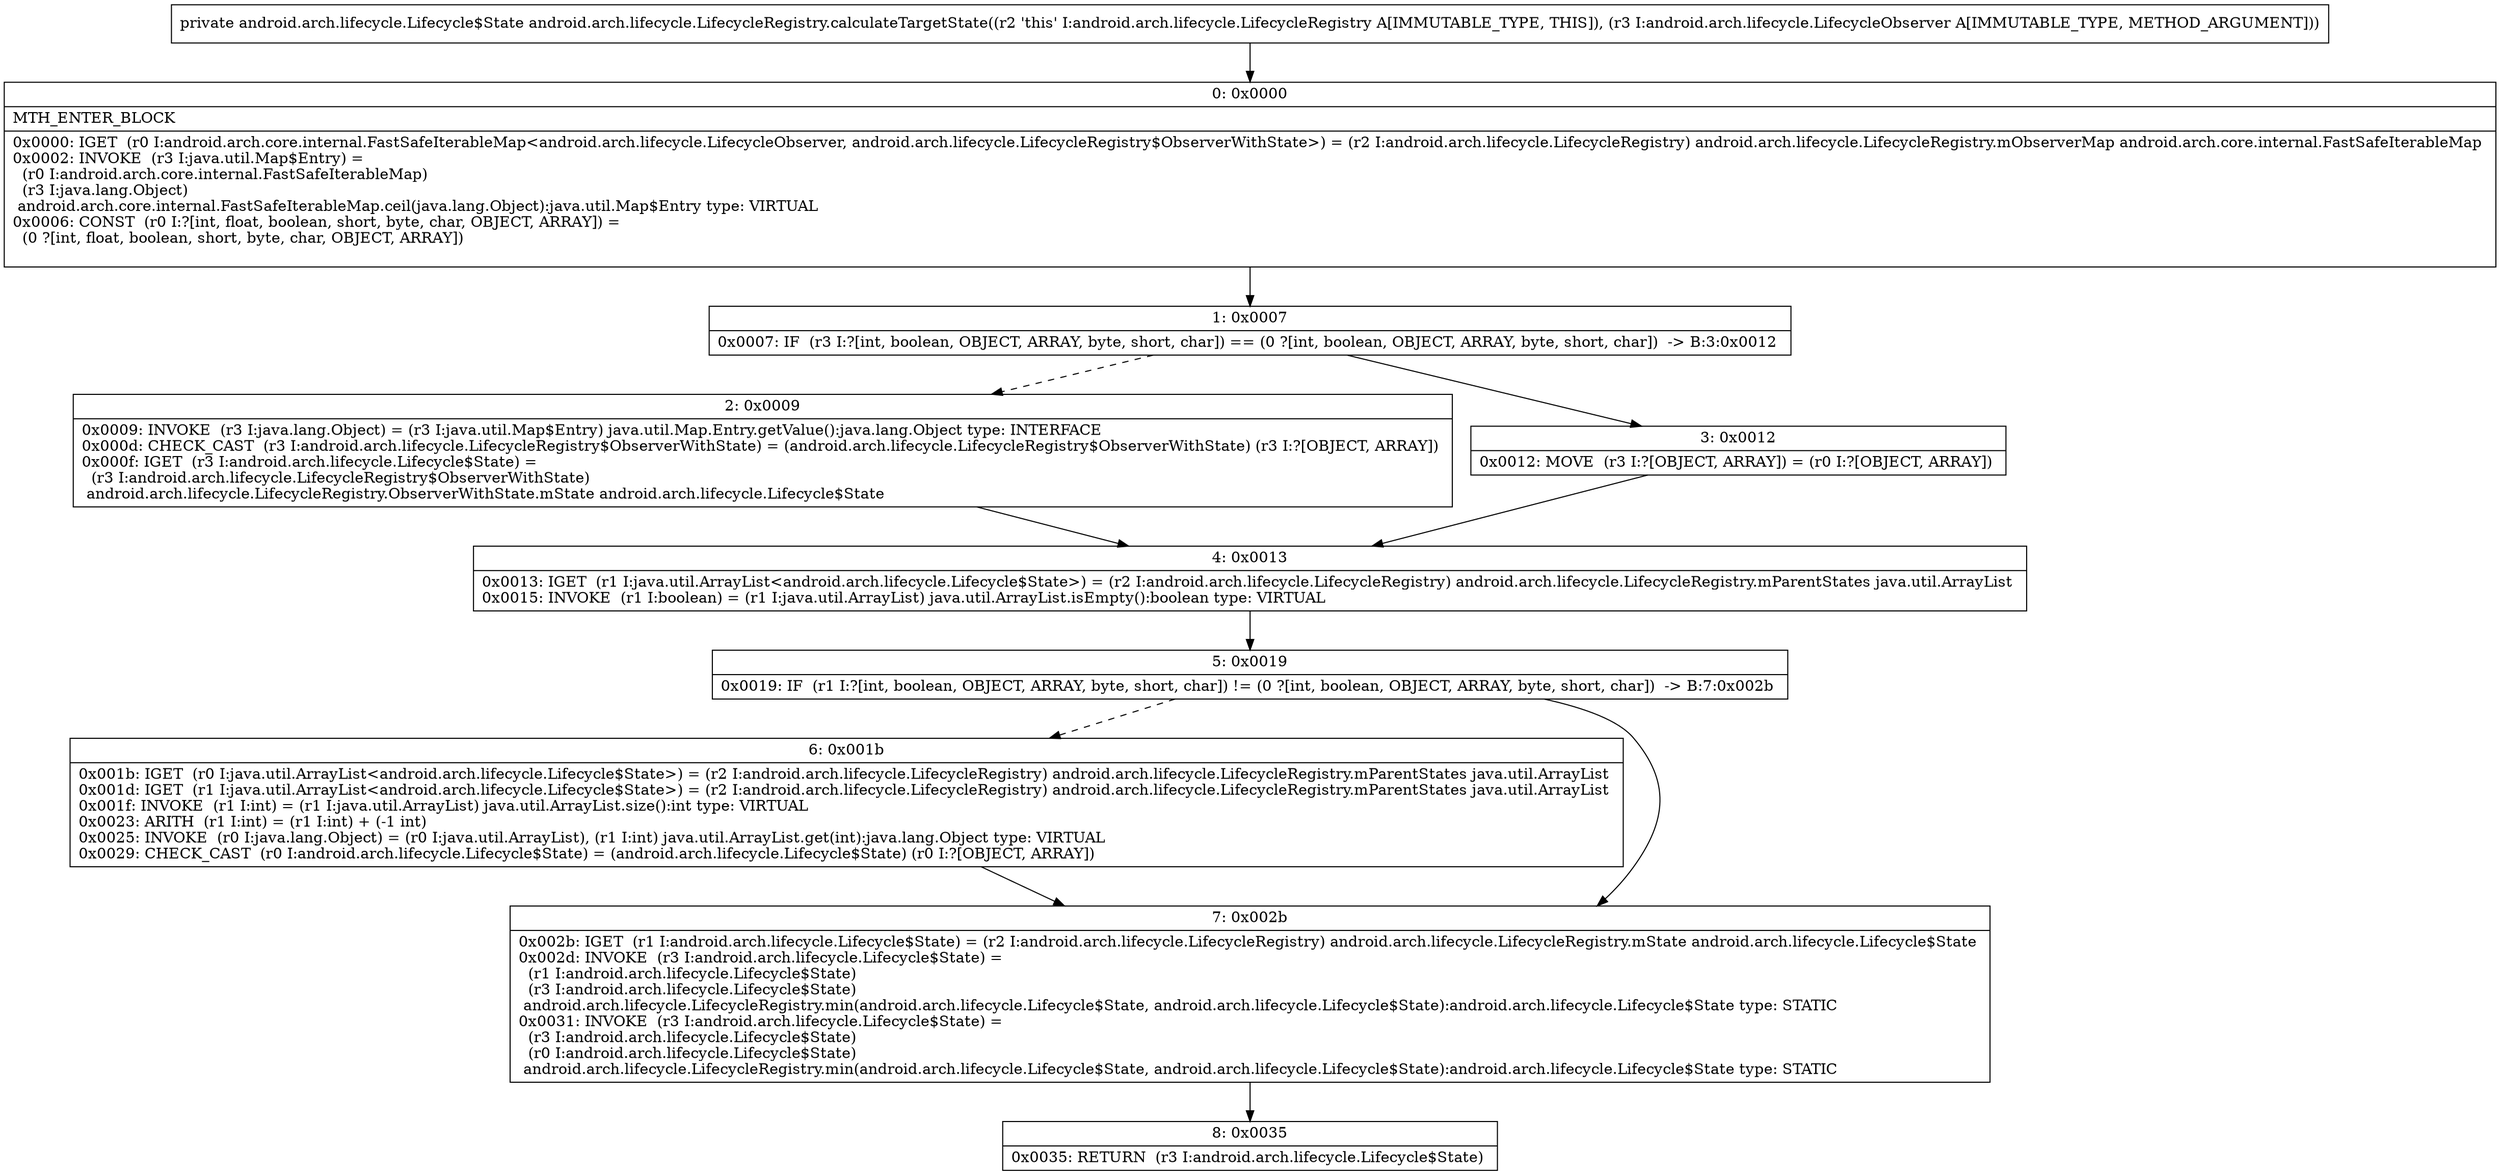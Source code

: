 digraph "CFG forandroid.arch.lifecycle.LifecycleRegistry.calculateTargetState(Landroid\/arch\/lifecycle\/LifecycleObserver;)Landroid\/arch\/lifecycle\/Lifecycle$State;" {
Node_0 [shape=record,label="{0\:\ 0x0000|MTH_ENTER_BLOCK\l|0x0000: IGET  (r0 I:android.arch.core.internal.FastSafeIterableMap\<android.arch.lifecycle.LifecycleObserver, android.arch.lifecycle.LifecycleRegistry$ObserverWithState\>) = (r2 I:android.arch.lifecycle.LifecycleRegistry) android.arch.lifecycle.LifecycleRegistry.mObserverMap android.arch.core.internal.FastSafeIterableMap \l0x0002: INVOKE  (r3 I:java.util.Map$Entry) = \l  (r0 I:android.arch.core.internal.FastSafeIterableMap)\l  (r3 I:java.lang.Object)\l android.arch.core.internal.FastSafeIterableMap.ceil(java.lang.Object):java.util.Map$Entry type: VIRTUAL \l0x0006: CONST  (r0 I:?[int, float, boolean, short, byte, char, OBJECT, ARRAY]) = \l  (0 ?[int, float, boolean, short, byte, char, OBJECT, ARRAY])\l \l}"];
Node_1 [shape=record,label="{1\:\ 0x0007|0x0007: IF  (r3 I:?[int, boolean, OBJECT, ARRAY, byte, short, char]) == (0 ?[int, boolean, OBJECT, ARRAY, byte, short, char])  \-\> B:3:0x0012 \l}"];
Node_2 [shape=record,label="{2\:\ 0x0009|0x0009: INVOKE  (r3 I:java.lang.Object) = (r3 I:java.util.Map$Entry) java.util.Map.Entry.getValue():java.lang.Object type: INTERFACE \l0x000d: CHECK_CAST  (r3 I:android.arch.lifecycle.LifecycleRegistry$ObserverWithState) = (android.arch.lifecycle.LifecycleRegistry$ObserverWithState) (r3 I:?[OBJECT, ARRAY]) \l0x000f: IGET  (r3 I:android.arch.lifecycle.Lifecycle$State) = \l  (r3 I:android.arch.lifecycle.LifecycleRegistry$ObserverWithState)\l android.arch.lifecycle.LifecycleRegistry.ObserverWithState.mState android.arch.lifecycle.Lifecycle$State \l}"];
Node_3 [shape=record,label="{3\:\ 0x0012|0x0012: MOVE  (r3 I:?[OBJECT, ARRAY]) = (r0 I:?[OBJECT, ARRAY]) \l}"];
Node_4 [shape=record,label="{4\:\ 0x0013|0x0013: IGET  (r1 I:java.util.ArrayList\<android.arch.lifecycle.Lifecycle$State\>) = (r2 I:android.arch.lifecycle.LifecycleRegistry) android.arch.lifecycle.LifecycleRegistry.mParentStates java.util.ArrayList \l0x0015: INVOKE  (r1 I:boolean) = (r1 I:java.util.ArrayList) java.util.ArrayList.isEmpty():boolean type: VIRTUAL \l}"];
Node_5 [shape=record,label="{5\:\ 0x0019|0x0019: IF  (r1 I:?[int, boolean, OBJECT, ARRAY, byte, short, char]) != (0 ?[int, boolean, OBJECT, ARRAY, byte, short, char])  \-\> B:7:0x002b \l}"];
Node_6 [shape=record,label="{6\:\ 0x001b|0x001b: IGET  (r0 I:java.util.ArrayList\<android.arch.lifecycle.Lifecycle$State\>) = (r2 I:android.arch.lifecycle.LifecycleRegistry) android.arch.lifecycle.LifecycleRegistry.mParentStates java.util.ArrayList \l0x001d: IGET  (r1 I:java.util.ArrayList\<android.arch.lifecycle.Lifecycle$State\>) = (r2 I:android.arch.lifecycle.LifecycleRegistry) android.arch.lifecycle.LifecycleRegistry.mParentStates java.util.ArrayList \l0x001f: INVOKE  (r1 I:int) = (r1 I:java.util.ArrayList) java.util.ArrayList.size():int type: VIRTUAL \l0x0023: ARITH  (r1 I:int) = (r1 I:int) + (\-1 int) \l0x0025: INVOKE  (r0 I:java.lang.Object) = (r0 I:java.util.ArrayList), (r1 I:int) java.util.ArrayList.get(int):java.lang.Object type: VIRTUAL \l0x0029: CHECK_CAST  (r0 I:android.arch.lifecycle.Lifecycle$State) = (android.arch.lifecycle.Lifecycle$State) (r0 I:?[OBJECT, ARRAY]) \l}"];
Node_7 [shape=record,label="{7\:\ 0x002b|0x002b: IGET  (r1 I:android.arch.lifecycle.Lifecycle$State) = (r2 I:android.arch.lifecycle.LifecycleRegistry) android.arch.lifecycle.LifecycleRegistry.mState android.arch.lifecycle.Lifecycle$State \l0x002d: INVOKE  (r3 I:android.arch.lifecycle.Lifecycle$State) = \l  (r1 I:android.arch.lifecycle.Lifecycle$State)\l  (r3 I:android.arch.lifecycle.Lifecycle$State)\l android.arch.lifecycle.LifecycleRegistry.min(android.arch.lifecycle.Lifecycle$State, android.arch.lifecycle.Lifecycle$State):android.arch.lifecycle.Lifecycle$State type: STATIC \l0x0031: INVOKE  (r3 I:android.arch.lifecycle.Lifecycle$State) = \l  (r3 I:android.arch.lifecycle.Lifecycle$State)\l  (r0 I:android.arch.lifecycle.Lifecycle$State)\l android.arch.lifecycle.LifecycleRegistry.min(android.arch.lifecycle.Lifecycle$State, android.arch.lifecycle.Lifecycle$State):android.arch.lifecycle.Lifecycle$State type: STATIC \l}"];
Node_8 [shape=record,label="{8\:\ 0x0035|0x0035: RETURN  (r3 I:android.arch.lifecycle.Lifecycle$State) \l}"];
MethodNode[shape=record,label="{private android.arch.lifecycle.Lifecycle$State android.arch.lifecycle.LifecycleRegistry.calculateTargetState((r2 'this' I:android.arch.lifecycle.LifecycleRegistry A[IMMUTABLE_TYPE, THIS]), (r3 I:android.arch.lifecycle.LifecycleObserver A[IMMUTABLE_TYPE, METHOD_ARGUMENT])) }"];
MethodNode -> Node_0;
Node_0 -> Node_1;
Node_1 -> Node_2[style=dashed];
Node_1 -> Node_3;
Node_2 -> Node_4;
Node_3 -> Node_4;
Node_4 -> Node_5;
Node_5 -> Node_6[style=dashed];
Node_5 -> Node_7;
Node_6 -> Node_7;
Node_7 -> Node_8;
}

